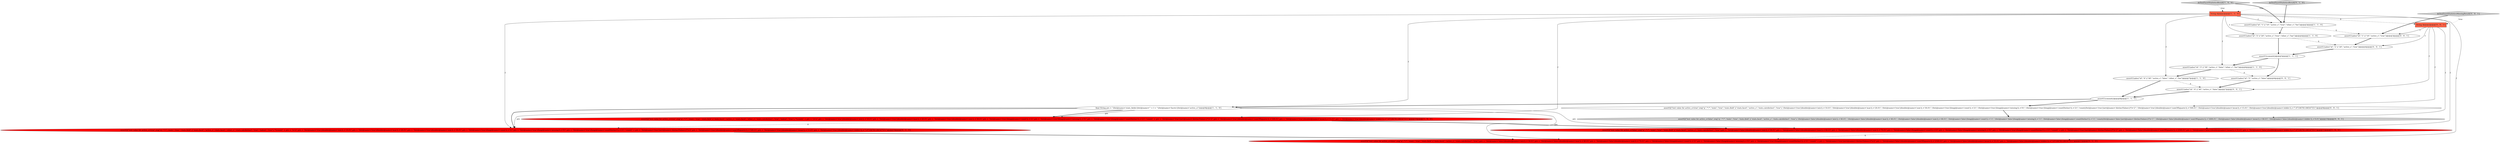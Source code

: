 digraph {
17 [style = filled, label = "assertU(adoc(\"id\",\"4\",f,\"40\",\"active_s\",\"false\"))@@@7@@@['0', '0', '1']", fillcolor = white, shape = ellipse image = "AAA0AAABBB3BBB"];
21 [style = filled, label = "assertQ(\"test value for active_s=false\",req(\"q\",\"*:*\",\"stats\",\"true\",\"stats.field\",f,\"stats.facet\",\"active_s\",\"stats.calcdistinct\",\"true\"),\"//lst(@name='false'(/double(@name='min'((.='40.0'(\",\"//lst(@name='false'(/double(@name='max'((.='40.0'(\",\"//lst(@name='false'(/double(@name='sum'((.='40.0'(\",\"//lst(@name='false'(/long(@name='count'((.='1'(\",\"//lst(@name='false'(/long(@name='missing'((.='1'(\",\"//lst(@name='false'(/long(@name='countDistinct'((.='1'(\",\"count(//lst(@name='false'(/arr(@name='distinctValues'(/*)='1'\",\"//lst(@name='false'(/double(@name='sumOfSquares'((.='1600.0'(\",\"//lst(@name='false'(/double(@name='mean'((.='40.0'(\",\"//lst(@name='false'(/double(@name='stddev'((.='0.0'(\")@@@10@@@['0', '0', '1']", fillcolor = lightgray, shape = ellipse image = "AAA0AAABBB3BBB"];
19 [style = filled, label = "String f@@@2@@@['0', '0', '1']", fillcolor = tomato, shape = box image = "AAA0AAABBB3BBB"];
0 [style = filled, label = "assertU(adoc(\"id\",\"2\",f,\"20\",\"active_s\",\"true\",\"other_s\",\"bar\"))@@@4@@@['1', '1', '0']", fillcolor = white, shape = ellipse image = "AAA0AAABBB1BBB"];
1 [style = filled, label = "final String pre = \"//lst(@name='stats_fields'(/lst(@name='\" + f + \"'(/lst(@name='facets'(/lst(@name='active_s'(\"@@@9@@@['1', '1', '0']", fillcolor = white, shape = ellipse image = "AAA0AAABBB1BBB"];
2 [style = filled, label = "doTestFacetStatisticsResult['1', '0', '0']", fillcolor = lightgray, shape = diamond image = "AAA0AAABBB1BBB"];
20 [style = filled, label = "assertU(adoc(\"id\",\"2\",f,\"20\",\"active_s\",\"true\"))@@@4@@@['0', '0', '1']", fillcolor = white, shape = ellipse image = "AAA0AAABBB3BBB"];
18 [style = filled, label = "doTestFacetStatisticsMissingResult['0', '0', '1']", fillcolor = lightgray, shape = diamond image = "AAA0AAABBB3BBB"];
9 [style = filled, label = "assertU(adoc(\"id\",\"1\",f,\"10\",\"active_s\",\"true\",\"other_s\",\"foo\"))@@@3@@@['1', '1', '0']", fillcolor = white, shape = ellipse image = "AAA0AAABBB1BBB"];
8 [style = filled, label = "assertQ(\"test value for active_s=false\",req(\"q\",\"*:*\",\"stats\",\"true\",\"stats.field\",f,\"stats.facet\",\"active_s\",\"stats.calcdistinct\",\"true\"),pre + \"/lst(@name='false'(/double(@name='min'((.='30.0'(\",pre + \"/lst(@name='false'(/double(@name='max'((.='40.0'(\",pre + \"/lst(@name='false'(/double(@name='sum'((.='70.0'(\",pre + \"/lst(@name='false'(/long(@name='count'((.='2'(\",pre + \"/lst(@name='false'(/long(@name='missing'((.='0'(\",pre + \"/lst(@name='true'(/long(@name='countDistinct'((.='2'(\",\"count(\" + pre + \"/lst(@name='true'(/arr(@name='distinctValues'(/*)='2'\",pre + \"/lst(@name='false'(/double(@name='sumOfSquares'((.='2500.0'(\",pre + \"/lst(@name='false'(/double(@name='mean'((.='35.0'(\",pre + \"/lst(@name='false'(/double(@name='stddev'((.='7.0710678118654755'(\")@@@11@@@['1', '0', '0']", fillcolor = red, shape = ellipse image = "AAA1AAABBB1BBB"];
13 [style = filled, label = "assertQ(\"test value for active_s=true\",req(\"q\",\"*:*\",\"stats\",\"true\",\"stats.field\",f,\"stats.facet\",\"active_s\",\"stats.facet\",\"other_s\",\"stats.calcdistinct\",\"true\",\"indent\",\"true\"),\"*(count(\" + pre + \")=1(\",pre + \"/lst(@name='true'(/double(@name='min'((.='10.0'(\",pre + \"/lst(@name='true'(/double(@name='max'((.='20.0'(\",pre + \"/lst(@name='true'(/double(@name='sum'((.='30.0'(\",pre + \"/lst(@name='true'(/long(@name='count'((.='2'(\",pre + \"/lst(@name='true'(/long(@name='missing'((.='0'(\",pre + \"/lst(@name='true'(/long(@name='countDistinct'((.='2'(\",\"count(\" + pre + \"/lst(@name='true'(/arr(@name='distinctValues'(/*)=2\",pre + \"/lst(@name='true'(/double(@name='sumOfSquares'((.='500.0'(\",pre + \"/lst(@name='true'(/double(@name='mean'((.='15.0'(\",pre + \"/lst(@name='true'(/double(@name='stddev'((.='7.0710678118654755'(\")@@@10@@@['0', '1', '0']", fillcolor = red, shape = ellipse image = "AAA1AAABBB2BBB"];
5 [style = filled, label = "assertU(adoc(\"id\",\"3\",f,\"30\",\"active_s\",\"false\",\"other_s\",\"foo\"))@@@6@@@['1', '1', '0']", fillcolor = white, shape = ellipse image = "AAA0AAABBB1BBB"];
10 [style = filled, label = "assertU(commit())@@@8@@@['1', '1', '1']", fillcolor = white, shape = ellipse image = "AAA0AAABBB1BBB"];
6 [style = filled, label = "assertU(adoc(\"id\",\"4\",f,\"40\",\"active_s\",\"false\",\"other_s\",\"foo\"))@@@7@@@['1', '1', '0']", fillcolor = white, shape = ellipse image = "AAA0AAABBB1BBB"];
4 [style = filled, label = "String f@@@2@@@['1', '1', '0']", fillcolor = tomato, shape = box image = "AAA0AAABBB1BBB"];
3 [style = filled, label = "assertU(commit())@@@5@@@['1', '1', '1']", fillcolor = white, shape = ellipse image = "AAA0AAABBB1BBB"];
12 [style = filled, label = "doTestFacetStatisticsResult['0', '1', '0']", fillcolor = lightgray, shape = diamond image = "AAA0AAABBB2BBB"];
15 [style = filled, label = "assertU(adoc(\"id\",\"3\",\"active_s\",\"false\"))@@@6@@@['0', '0', '1']", fillcolor = white, shape = ellipse image = "AAA0AAABBB3BBB"];
16 [style = filled, label = "assertQ(\"test value for active_s=true\",req(\"q\",\"*:*\",\"stats\",\"true\",\"stats.field\",f,\"stats.facet\",\"active_s\",\"stats.calcdistinct\",\"true\"),\"//lst(@name='true'(/double(@name='min'((.='10.0'(\",\"//lst(@name='true'(/double(@name='max'((.='20.0'(\",\"//lst(@name='true'(/double(@name='sum'((.='30.0'(\",\"//lst(@name='true'(/long(@name='count'((.='2'(\",\"//lst(@name='true'(/long(@name='missing'((.='0'(\",\"//lst(@name='true'(/long(@name='countDistinct'((.='2'(\",\"count(//lst(@name='true'(/arr(@name='distinctValues'(/*)='2'\",\"//lst(@name='true'(/double(@name='sumOfSquares'((.='500.0'(\",\"//lst(@name='true'(/double(@name='mean'((.='15.0'(\",\"//lst(@name='true'(/double(@name='stddev'((.='7.0710678118654755'(\")@@@9@@@['0', '0', '1']", fillcolor = white, shape = ellipse image = "AAA0AAABBB3BBB"];
14 [style = filled, label = "assertU(adoc(\"id\",\"1\",f,\"10\",\"active_s\",\"true\"))@@@3@@@['0', '0', '1']", fillcolor = white, shape = ellipse image = "AAA0AAABBB3BBB"];
7 [style = filled, label = "assertQ(\"test value for active_s=true\",req(\"q\",\"*:*\",\"stats\",\"true\",\"stats.field\",f,\"stats.facet\",\"active_s\",\"stats.facet\",\"other_s\",\"stats.calcdistinct\",\"true\",\"indent\",\"true\"),\"*(count(\" + pre + \")=1(\",pre + \"/lst(@name='true'(/double(@name='min'((.='10.0'(\",pre + \"/lst(@name='true'(/double(@name='max'((.='20.0'(\",pre + \"/lst(@name='true'(/double(@name='sum'((.='30.0'(\",pre + \"/lst(@name='true'(/long(@name='count'((.='2'(\",pre + \"/lst(@name='true'(/long(@name='missing'((.='0'(\",pre + \"/lst(@name='true'(/long(@name='countDistinct'((.='2'(\",\"count(\" + pre + \"/lst(@name='true'(/arr(@name='distinctValues'(/*)='2'\",pre + \"/lst(@name='true'(/double(@name='sumOfSquares'((.='500.0'(\",pre + \"/lst(@name='true'(/double(@name='mean'((.='15.0'(\",pre + \"/lst(@name='true'(/double(@name='stddev'((.='7.0710678118654755'(\")@@@10@@@['1', '0', '0']", fillcolor = red, shape = ellipse image = "AAA1AAABBB1BBB"];
11 [style = filled, label = "assertQ(\"test value for active_s=false\",req(\"q\",\"*:*\",\"stats\",\"true\",\"stats.field\",f,\"stats.facet\",\"active_s\",\"stats.calcdistinct\",\"true\"),pre + \"/lst(@name='false'(/double(@name='min'((.='30.0'(\",pre + \"/lst(@name='false'(/double(@name='max'((.='40.0'(\",pre + \"/lst(@name='false'(/double(@name='sum'((.='70.0'(\",pre + \"/lst(@name='false'(/long(@name='count'((.='2'(\",pre + \"/lst(@name='false'(/long(@name='missing'((.='0'(\",pre + \"/lst(@name='true'(/long(@name='countDistinct'((.='2'(\",\"count(\" + pre + \"/lst(@name='true'(/arr(@name='distinctValues'(/*)=2\",pre + \"/lst(@name='false'(/double(@name='sumOfSquares'((.='2500.0'(\",pre + \"/lst(@name='false'(/double(@name='mean'((.='35.0'(\",pre + \"/lst(@name='false'(/double(@name='stddev'((.='7.0710678118654755'(\")@@@11@@@['0', '1', '0']", fillcolor = red, shape = ellipse image = "AAA1AAABBB2BBB"];
0->3 [style = bold, label=""];
19->21 [style = solid, label="f"];
17->10 [style = bold, label=""];
4->6 [style = solid, label="f"];
9->0 [style = bold, label=""];
19->17 [style = solid, label="f"];
19->16 [style = solid, label="f"];
18->19 [style = dotted, label="true"];
4->5 [style = solid, label="f"];
4->9 [style = solid, label="f"];
4->13 [style = solid, label="f"];
6->17 [style = dashed, label="0"];
3->15 [style = bold, label=""];
20->3 [style = bold, label=""];
4->0 [style = solid, label="f"];
4->1 [style = solid, label="f"];
2->9 [style = bold, label=""];
1->11 [style = solid, label="pre"];
7->8 [style = bold, label=""];
12->9 [style = bold, label=""];
1->7 [style = solid, label="pre"];
4->7 [style = solid, label="f"];
1->7 [style = bold, label=""];
4->11 [style = solid, label="f"];
1->13 [style = bold, label=""];
13->11 [style = bold, label=""];
0->20 [style = dashed, label="0"];
19->20 [style = solid, label="f"];
15->17 [style = bold, label=""];
3->5 [style = bold, label=""];
9->14 [style = dashed, label="0"];
5->6 [style = bold, label=""];
10->16 [style = bold, label=""];
16->21 [style = bold, label=""];
6->10 [style = bold, label=""];
2->4 [style = dotted, label="true"];
14->20 [style = bold, label=""];
7->13 [style = dashed, label="0"];
19->14 [style = solid, label="f"];
4->19 [style = dashed, label="0"];
12->4 [style = dotted, label="true"];
4->8 [style = solid, label="f"];
8->11 [style = dashed, label="0"];
1->13 [style = solid, label="pre"];
10->1 [style = bold, label=""];
5->15 [style = dashed, label="0"];
18->14 [style = bold, label=""];
1->8 [style = solid, label="pre"];
}

